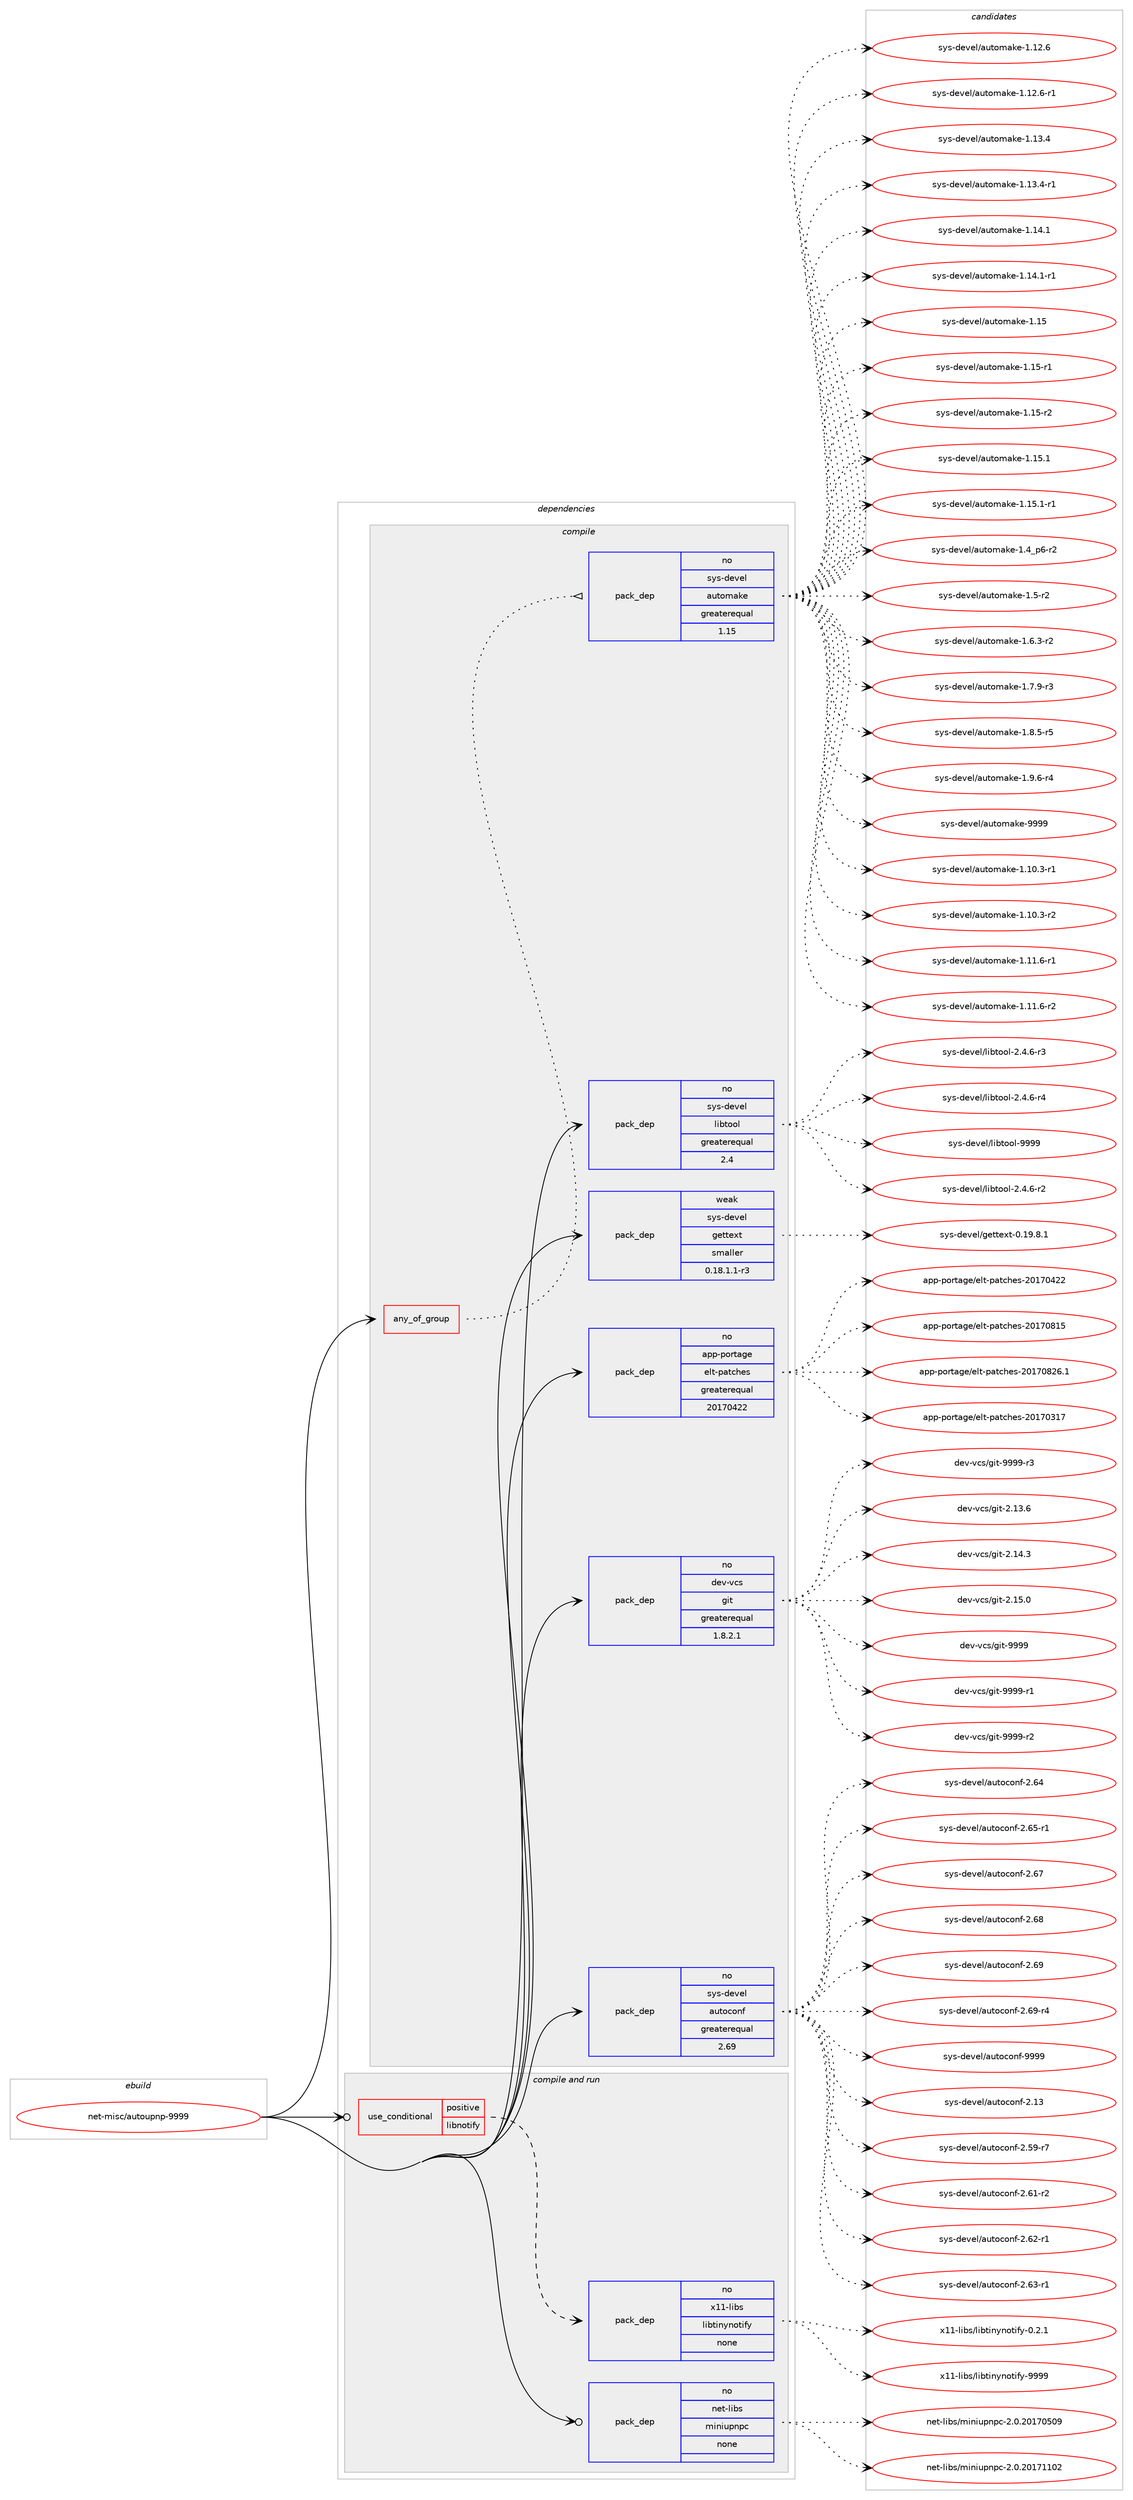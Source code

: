 digraph prolog {

# *************
# Graph options
# *************

newrank=true;
concentrate=true;
compound=true;
graph [rankdir=LR,fontname=Helvetica,fontsize=10,ranksep=1.5];#, ranksep=2.5, nodesep=0.2];
edge  [arrowhead=vee];
node  [fontname=Helvetica,fontsize=10];

# **********
# The ebuild
# **********

subgraph cluster_leftcol {
color=gray;
rank=same;
label=<<i>ebuild</i>>;
id [label="net-misc/autoupnp-9999", color=red, width=4, href="../net-misc/autoupnp-9999.svg"];
}

# ****************
# The dependencies
# ****************

subgraph cluster_midcol {
color=gray;
label=<<i>dependencies</i>>;
subgraph cluster_compile {
fillcolor="#eeeeee";
style=filled;
label=<<i>compile</i>>;
subgraph any6951 {
dependency423331 [label=<<TABLE BORDER="0" CELLBORDER="1" CELLSPACING="0" CELLPADDING="4"><TR><TD CELLPADDING="10">any_of_group</TD></TR></TABLE>>, shape=none, color=red];subgraph pack311303 {
dependency423332 [label=<<TABLE BORDER="0" CELLBORDER="1" CELLSPACING="0" CELLPADDING="4" WIDTH="220"><TR><TD ROWSPAN="6" CELLPADDING="30">pack_dep</TD></TR><TR><TD WIDTH="110">no</TD></TR><TR><TD>sys-devel</TD></TR><TR><TD>automake</TD></TR><TR><TD>greaterequal</TD></TR><TR><TD>1.15</TD></TR></TABLE>>, shape=none, color=blue];
}
dependency423331:e -> dependency423332:w [weight=20,style="dotted",arrowhead="oinv"];
}
id:e -> dependency423331:w [weight=20,style="solid",arrowhead="vee"];
subgraph pack311304 {
dependency423333 [label=<<TABLE BORDER="0" CELLBORDER="1" CELLSPACING="0" CELLPADDING="4" WIDTH="220"><TR><TD ROWSPAN="6" CELLPADDING="30">pack_dep</TD></TR><TR><TD WIDTH="110">no</TD></TR><TR><TD>app-portage</TD></TR><TR><TD>elt-patches</TD></TR><TR><TD>greaterequal</TD></TR><TR><TD>20170422</TD></TR></TABLE>>, shape=none, color=blue];
}
id:e -> dependency423333:w [weight=20,style="solid",arrowhead="vee"];
subgraph pack311305 {
dependency423334 [label=<<TABLE BORDER="0" CELLBORDER="1" CELLSPACING="0" CELLPADDING="4" WIDTH="220"><TR><TD ROWSPAN="6" CELLPADDING="30">pack_dep</TD></TR><TR><TD WIDTH="110">no</TD></TR><TR><TD>dev-vcs</TD></TR><TR><TD>git</TD></TR><TR><TD>greaterequal</TD></TR><TR><TD>1.8.2.1</TD></TR></TABLE>>, shape=none, color=blue];
}
id:e -> dependency423334:w [weight=20,style="solid",arrowhead="vee"];
subgraph pack311306 {
dependency423335 [label=<<TABLE BORDER="0" CELLBORDER="1" CELLSPACING="0" CELLPADDING="4" WIDTH="220"><TR><TD ROWSPAN="6" CELLPADDING="30">pack_dep</TD></TR><TR><TD WIDTH="110">no</TD></TR><TR><TD>sys-devel</TD></TR><TR><TD>autoconf</TD></TR><TR><TD>greaterequal</TD></TR><TR><TD>2.69</TD></TR></TABLE>>, shape=none, color=blue];
}
id:e -> dependency423335:w [weight=20,style="solid",arrowhead="vee"];
subgraph pack311307 {
dependency423336 [label=<<TABLE BORDER="0" CELLBORDER="1" CELLSPACING="0" CELLPADDING="4" WIDTH="220"><TR><TD ROWSPAN="6" CELLPADDING="30">pack_dep</TD></TR><TR><TD WIDTH="110">no</TD></TR><TR><TD>sys-devel</TD></TR><TR><TD>libtool</TD></TR><TR><TD>greaterequal</TD></TR><TR><TD>2.4</TD></TR></TABLE>>, shape=none, color=blue];
}
id:e -> dependency423336:w [weight=20,style="solid",arrowhead="vee"];
subgraph pack311308 {
dependency423337 [label=<<TABLE BORDER="0" CELLBORDER="1" CELLSPACING="0" CELLPADDING="4" WIDTH="220"><TR><TD ROWSPAN="6" CELLPADDING="30">pack_dep</TD></TR><TR><TD WIDTH="110">weak</TD></TR><TR><TD>sys-devel</TD></TR><TR><TD>gettext</TD></TR><TR><TD>smaller</TD></TR><TR><TD>0.18.1.1-r3</TD></TR></TABLE>>, shape=none, color=blue];
}
id:e -> dependency423337:w [weight=20,style="solid",arrowhead="vee"];
}
subgraph cluster_compileandrun {
fillcolor="#eeeeee";
style=filled;
label=<<i>compile and run</i>>;
subgraph cond104884 {
dependency423338 [label=<<TABLE BORDER="0" CELLBORDER="1" CELLSPACING="0" CELLPADDING="4"><TR><TD ROWSPAN="3" CELLPADDING="10">use_conditional</TD></TR><TR><TD>positive</TD></TR><TR><TD>libnotify</TD></TR></TABLE>>, shape=none, color=red];
subgraph pack311309 {
dependency423339 [label=<<TABLE BORDER="0" CELLBORDER="1" CELLSPACING="0" CELLPADDING="4" WIDTH="220"><TR><TD ROWSPAN="6" CELLPADDING="30">pack_dep</TD></TR><TR><TD WIDTH="110">no</TD></TR><TR><TD>x11-libs</TD></TR><TR><TD>libtinynotify</TD></TR><TR><TD>none</TD></TR><TR><TD></TD></TR></TABLE>>, shape=none, color=blue];
}
dependency423338:e -> dependency423339:w [weight=20,style="dashed",arrowhead="vee"];
}
id:e -> dependency423338:w [weight=20,style="solid",arrowhead="odotvee"];
subgraph pack311310 {
dependency423340 [label=<<TABLE BORDER="0" CELLBORDER="1" CELLSPACING="0" CELLPADDING="4" WIDTH="220"><TR><TD ROWSPAN="6" CELLPADDING="30">pack_dep</TD></TR><TR><TD WIDTH="110">no</TD></TR><TR><TD>net-libs</TD></TR><TR><TD>miniupnpc</TD></TR><TR><TD>none</TD></TR><TR><TD></TD></TR></TABLE>>, shape=none, color=blue];
}
id:e -> dependency423340:w [weight=20,style="solid",arrowhead="odotvee"];
}
subgraph cluster_run {
fillcolor="#eeeeee";
style=filled;
label=<<i>run</i>>;
}
}

# **************
# The candidates
# **************

subgraph cluster_choices {
rank=same;
color=gray;
label=<<i>candidates</i>>;

subgraph choice311303 {
color=black;
nodesep=1;
choice11512111545100101118101108479711711611110997107101454946494846514511449 [label="sys-devel/automake-1.10.3-r1", color=red, width=4,href="../sys-devel/automake-1.10.3-r1.svg"];
choice11512111545100101118101108479711711611110997107101454946494846514511450 [label="sys-devel/automake-1.10.3-r2", color=red, width=4,href="../sys-devel/automake-1.10.3-r2.svg"];
choice11512111545100101118101108479711711611110997107101454946494946544511449 [label="sys-devel/automake-1.11.6-r1", color=red, width=4,href="../sys-devel/automake-1.11.6-r1.svg"];
choice11512111545100101118101108479711711611110997107101454946494946544511450 [label="sys-devel/automake-1.11.6-r2", color=red, width=4,href="../sys-devel/automake-1.11.6-r2.svg"];
choice1151211154510010111810110847971171161111099710710145494649504654 [label="sys-devel/automake-1.12.6", color=red, width=4,href="../sys-devel/automake-1.12.6.svg"];
choice11512111545100101118101108479711711611110997107101454946495046544511449 [label="sys-devel/automake-1.12.6-r1", color=red, width=4,href="../sys-devel/automake-1.12.6-r1.svg"];
choice1151211154510010111810110847971171161111099710710145494649514652 [label="sys-devel/automake-1.13.4", color=red, width=4,href="../sys-devel/automake-1.13.4.svg"];
choice11512111545100101118101108479711711611110997107101454946495146524511449 [label="sys-devel/automake-1.13.4-r1", color=red, width=4,href="../sys-devel/automake-1.13.4-r1.svg"];
choice1151211154510010111810110847971171161111099710710145494649524649 [label="sys-devel/automake-1.14.1", color=red, width=4,href="../sys-devel/automake-1.14.1.svg"];
choice11512111545100101118101108479711711611110997107101454946495246494511449 [label="sys-devel/automake-1.14.1-r1", color=red, width=4,href="../sys-devel/automake-1.14.1-r1.svg"];
choice115121115451001011181011084797117116111109971071014549464953 [label="sys-devel/automake-1.15", color=red, width=4,href="../sys-devel/automake-1.15.svg"];
choice1151211154510010111810110847971171161111099710710145494649534511449 [label="sys-devel/automake-1.15-r1", color=red, width=4,href="../sys-devel/automake-1.15-r1.svg"];
choice1151211154510010111810110847971171161111099710710145494649534511450 [label="sys-devel/automake-1.15-r2", color=red, width=4,href="../sys-devel/automake-1.15-r2.svg"];
choice1151211154510010111810110847971171161111099710710145494649534649 [label="sys-devel/automake-1.15.1", color=red, width=4,href="../sys-devel/automake-1.15.1.svg"];
choice11512111545100101118101108479711711611110997107101454946495346494511449 [label="sys-devel/automake-1.15.1-r1", color=red, width=4,href="../sys-devel/automake-1.15.1-r1.svg"];
choice115121115451001011181011084797117116111109971071014549465295112544511450 [label="sys-devel/automake-1.4_p6-r2", color=red, width=4,href="../sys-devel/automake-1.4_p6-r2.svg"];
choice11512111545100101118101108479711711611110997107101454946534511450 [label="sys-devel/automake-1.5-r2", color=red, width=4,href="../sys-devel/automake-1.5-r2.svg"];
choice115121115451001011181011084797117116111109971071014549465446514511450 [label="sys-devel/automake-1.6.3-r2", color=red, width=4,href="../sys-devel/automake-1.6.3-r2.svg"];
choice115121115451001011181011084797117116111109971071014549465546574511451 [label="sys-devel/automake-1.7.9-r3", color=red, width=4,href="../sys-devel/automake-1.7.9-r3.svg"];
choice115121115451001011181011084797117116111109971071014549465646534511453 [label="sys-devel/automake-1.8.5-r5", color=red, width=4,href="../sys-devel/automake-1.8.5-r5.svg"];
choice115121115451001011181011084797117116111109971071014549465746544511452 [label="sys-devel/automake-1.9.6-r4", color=red, width=4,href="../sys-devel/automake-1.9.6-r4.svg"];
choice115121115451001011181011084797117116111109971071014557575757 [label="sys-devel/automake-9999", color=red, width=4,href="../sys-devel/automake-9999.svg"];
dependency423332:e -> choice11512111545100101118101108479711711611110997107101454946494846514511449:w [style=dotted,weight="100"];
dependency423332:e -> choice11512111545100101118101108479711711611110997107101454946494846514511450:w [style=dotted,weight="100"];
dependency423332:e -> choice11512111545100101118101108479711711611110997107101454946494946544511449:w [style=dotted,weight="100"];
dependency423332:e -> choice11512111545100101118101108479711711611110997107101454946494946544511450:w [style=dotted,weight="100"];
dependency423332:e -> choice1151211154510010111810110847971171161111099710710145494649504654:w [style=dotted,weight="100"];
dependency423332:e -> choice11512111545100101118101108479711711611110997107101454946495046544511449:w [style=dotted,weight="100"];
dependency423332:e -> choice1151211154510010111810110847971171161111099710710145494649514652:w [style=dotted,weight="100"];
dependency423332:e -> choice11512111545100101118101108479711711611110997107101454946495146524511449:w [style=dotted,weight="100"];
dependency423332:e -> choice1151211154510010111810110847971171161111099710710145494649524649:w [style=dotted,weight="100"];
dependency423332:e -> choice11512111545100101118101108479711711611110997107101454946495246494511449:w [style=dotted,weight="100"];
dependency423332:e -> choice115121115451001011181011084797117116111109971071014549464953:w [style=dotted,weight="100"];
dependency423332:e -> choice1151211154510010111810110847971171161111099710710145494649534511449:w [style=dotted,weight="100"];
dependency423332:e -> choice1151211154510010111810110847971171161111099710710145494649534511450:w [style=dotted,weight="100"];
dependency423332:e -> choice1151211154510010111810110847971171161111099710710145494649534649:w [style=dotted,weight="100"];
dependency423332:e -> choice11512111545100101118101108479711711611110997107101454946495346494511449:w [style=dotted,weight="100"];
dependency423332:e -> choice115121115451001011181011084797117116111109971071014549465295112544511450:w [style=dotted,weight="100"];
dependency423332:e -> choice11512111545100101118101108479711711611110997107101454946534511450:w [style=dotted,weight="100"];
dependency423332:e -> choice115121115451001011181011084797117116111109971071014549465446514511450:w [style=dotted,weight="100"];
dependency423332:e -> choice115121115451001011181011084797117116111109971071014549465546574511451:w [style=dotted,weight="100"];
dependency423332:e -> choice115121115451001011181011084797117116111109971071014549465646534511453:w [style=dotted,weight="100"];
dependency423332:e -> choice115121115451001011181011084797117116111109971071014549465746544511452:w [style=dotted,weight="100"];
dependency423332:e -> choice115121115451001011181011084797117116111109971071014557575757:w [style=dotted,weight="100"];
}
subgraph choice311304 {
color=black;
nodesep=1;
choice97112112451121111141169710310147101108116451129711699104101115455048495548514955 [label="app-portage/elt-patches-20170317", color=red, width=4,href="../app-portage/elt-patches-20170317.svg"];
choice97112112451121111141169710310147101108116451129711699104101115455048495548525050 [label="app-portage/elt-patches-20170422", color=red, width=4,href="../app-portage/elt-patches-20170422.svg"];
choice97112112451121111141169710310147101108116451129711699104101115455048495548564953 [label="app-portage/elt-patches-20170815", color=red, width=4,href="../app-portage/elt-patches-20170815.svg"];
choice971121124511211111411697103101471011081164511297116991041011154550484955485650544649 [label="app-portage/elt-patches-20170826.1", color=red, width=4,href="../app-portage/elt-patches-20170826.1.svg"];
dependency423333:e -> choice97112112451121111141169710310147101108116451129711699104101115455048495548514955:w [style=dotted,weight="100"];
dependency423333:e -> choice97112112451121111141169710310147101108116451129711699104101115455048495548525050:w [style=dotted,weight="100"];
dependency423333:e -> choice97112112451121111141169710310147101108116451129711699104101115455048495548564953:w [style=dotted,weight="100"];
dependency423333:e -> choice971121124511211111411697103101471011081164511297116991041011154550484955485650544649:w [style=dotted,weight="100"];
}
subgraph choice311305 {
color=black;
nodesep=1;
choice10010111845118991154710310511645504649514654 [label="dev-vcs/git-2.13.6", color=red, width=4,href="../dev-vcs/git-2.13.6.svg"];
choice10010111845118991154710310511645504649524651 [label="dev-vcs/git-2.14.3", color=red, width=4,href="../dev-vcs/git-2.14.3.svg"];
choice10010111845118991154710310511645504649534648 [label="dev-vcs/git-2.15.0", color=red, width=4,href="../dev-vcs/git-2.15.0.svg"];
choice1001011184511899115471031051164557575757 [label="dev-vcs/git-9999", color=red, width=4,href="../dev-vcs/git-9999.svg"];
choice10010111845118991154710310511645575757574511449 [label="dev-vcs/git-9999-r1", color=red, width=4,href="../dev-vcs/git-9999-r1.svg"];
choice10010111845118991154710310511645575757574511450 [label="dev-vcs/git-9999-r2", color=red, width=4,href="../dev-vcs/git-9999-r2.svg"];
choice10010111845118991154710310511645575757574511451 [label="dev-vcs/git-9999-r3", color=red, width=4,href="../dev-vcs/git-9999-r3.svg"];
dependency423334:e -> choice10010111845118991154710310511645504649514654:w [style=dotted,weight="100"];
dependency423334:e -> choice10010111845118991154710310511645504649524651:w [style=dotted,weight="100"];
dependency423334:e -> choice10010111845118991154710310511645504649534648:w [style=dotted,weight="100"];
dependency423334:e -> choice1001011184511899115471031051164557575757:w [style=dotted,weight="100"];
dependency423334:e -> choice10010111845118991154710310511645575757574511449:w [style=dotted,weight="100"];
dependency423334:e -> choice10010111845118991154710310511645575757574511450:w [style=dotted,weight="100"];
dependency423334:e -> choice10010111845118991154710310511645575757574511451:w [style=dotted,weight="100"];
}
subgraph choice311306 {
color=black;
nodesep=1;
choice115121115451001011181011084797117116111991111101024550464951 [label="sys-devel/autoconf-2.13", color=red, width=4,href="../sys-devel/autoconf-2.13.svg"];
choice1151211154510010111810110847971171161119911111010245504653574511455 [label="sys-devel/autoconf-2.59-r7", color=red, width=4,href="../sys-devel/autoconf-2.59-r7.svg"];
choice1151211154510010111810110847971171161119911111010245504654494511450 [label="sys-devel/autoconf-2.61-r2", color=red, width=4,href="../sys-devel/autoconf-2.61-r2.svg"];
choice1151211154510010111810110847971171161119911111010245504654504511449 [label="sys-devel/autoconf-2.62-r1", color=red, width=4,href="../sys-devel/autoconf-2.62-r1.svg"];
choice1151211154510010111810110847971171161119911111010245504654514511449 [label="sys-devel/autoconf-2.63-r1", color=red, width=4,href="../sys-devel/autoconf-2.63-r1.svg"];
choice115121115451001011181011084797117116111991111101024550465452 [label="sys-devel/autoconf-2.64", color=red, width=4,href="../sys-devel/autoconf-2.64.svg"];
choice1151211154510010111810110847971171161119911111010245504654534511449 [label="sys-devel/autoconf-2.65-r1", color=red, width=4,href="../sys-devel/autoconf-2.65-r1.svg"];
choice115121115451001011181011084797117116111991111101024550465455 [label="sys-devel/autoconf-2.67", color=red, width=4,href="../sys-devel/autoconf-2.67.svg"];
choice115121115451001011181011084797117116111991111101024550465456 [label="sys-devel/autoconf-2.68", color=red, width=4,href="../sys-devel/autoconf-2.68.svg"];
choice115121115451001011181011084797117116111991111101024550465457 [label="sys-devel/autoconf-2.69", color=red, width=4,href="../sys-devel/autoconf-2.69.svg"];
choice1151211154510010111810110847971171161119911111010245504654574511452 [label="sys-devel/autoconf-2.69-r4", color=red, width=4,href="../sys-devel/autoconf-2.69-r4.svg"];
choice115121115451001011181011084797117116111991111101024557575757 [label="sys-devel/autoconf-9999", color=red, width=4,href="../sys-devel/autoconf-9999.svg"];
dependency423335:e -> choice115121115451001011181011084797117116111991111101024550464951:w [style=dotted,weight="100"];
dependency423335:e -> choice1151211154510010111810110847971171161119911111010245504653574511455:w [style=dotted,weight="100"];
dependency423335:e -> choice1151211154510010111810110847971171161119911111010245504654494511450:w [style=dotted,weight="100"];
dependency423335:e -> choice1151211154510010111810110847971171161119911111010245504654504511449:w [style=dotted,weight="100"];
dependency423335:e -> choice1151211154510010111810110847971171161119911111010245504654514511449:w [style=dotted,weight="100"];
dependency423335:e -> choice115121115451001011181011084797117116111991111101024550465452:w [style=dotted,weight="100"];
dependency423335:e -> choice1151211154510010111810110847971171161119911111010245504654534511449:w [style=dotted,weight="100"];
dependency423335:e -> choice115121115451001011181011084797117116111991111101024550465455:w [style=dotted,weight="100"];
dependency423335:e -> choice115121115451001011181011084797117116111991111101024550465456:w [style=dotted,weight="100"];
dependency423335:e -> choice115121115451001011181011084797117116111991111101024550465457:w [style=dotted,weight="100"];
dependency423335:e -> choice1151211154510010111810110847971171161119911111010245504654574511452:w [style=dotted,weight="100"];
dependency423335:e -> choice115121115451001011181011084797117116111991111101024557575757:w [style=dotted,weight="100"];
}
subgraph choice311307 {
color=black;
nodesep=1;
choice1151211154510010111810110847108105981161111111084550465246544511450 [label="sys-devel/libtool-2.4.6-r2", color=red, width=4,href="../sys-devel/libtool-2.4.6-r2.svg"];
choice1151211154510010111810110847108105981161111111084550465246544511451 [label="sys-devel/libtool-2.4.6-r3", color=red, width=4,href="../sys-devel/libtool-2.4.6-r3.svg"];
choice1151211154510010111810110847108105981161111111084550465246544511452 [label="sys-devel/libtool-2.4.6-r4", color=red, width=4,href="../sys-devel/libtool-2.4.6-r4.svg"];
choice1151211154510010111810110847108105981161111111084557575757 [label="sys-devel/libtool-9999", color=red, width=4,href="../sys-devel/libtool-9999.svg"];
dependency423336:e -> choice1151211154510010111810110847108105981161111111084550465246544511450:w [style=dotted,weight="100"];
dependency423336:e -> choice1151211154510010111810110847108105981161111111084550465246544511451:w [style=dotted,weight="100"];
dependency423336:e -> choice1151211154510010111810110847108105981161111111084550465246544511452:w [style=dotted,weight="100"];
dependency423336:e -> choice1151211154510010111810110847108105981161111111084557575757:w [style=dotted,weight="100"];
}
subgraph choice311308 {
color=black;
nodesep=1;
choice1151211154510010111810110847103101116116101120116454846495746564649 [label="sys-devel/gettext-0.19.8.1", color=red, width=4,href="../sys-devel/gettext-0.19.8.1.svg"];
dependency423337:e -> choice1151211154510010111810110847103101116116101120116454846495746564649:w [style=dotted,weight="100"];
}
subgraph choice311309 {
color=black;
nodesep=1;
choice120494945108105981154710810598116105110121110111116105102121454846504649 [label="x11-libs/libtinynotify-0.2.1", color=red, width=4,href="../x11-libs/libtinynotify-0.2.1.svg"];
choice1204949451081059811547108105981161051101211101111161051021214557575757 [label="x11-libs/libtinynotify-9999", color=red, width=4,href="../x11-libs/libtinynotify-9999.svg"];
dependency423339:e -> choice120494945108105981154710810598116105110121110111116105102121454846504649:w [style=dotted,weight="100"];
dependency423339:e -> choice1204949451081059811547108105981161051101211101111161051021214557575757:w [style=dotted,weight="100"];
}
subgraph choice311310 {
color=black;
nodesep=1;
choice1101011164510810598115471091051101051171121101129945504648465048495548534857 [label="net-libs/miniupnpc-2.0.20170509", color=red, width=4,href="../net-libs/miniupnpc-2.0.20170509.svg"];
choice1101011164510810598115471091051101051171121101129945504648465048495549494850 [label="net-libs/miniupnpc-2.0.20171102", color=red, width=4,href="../net-libs/miniupnpc-2.0.20171102.svg"];
dependency423340:e -> choice1101011164510810598115471091051101051171121101129945504648465048495548534857:w [style=dotted,weight="100"];
dependency423340:e -> choice1101011164510810598115471091051101051171121101129945504648465048495549494850:w [style=dotted,weight="100"];
}
}

}
